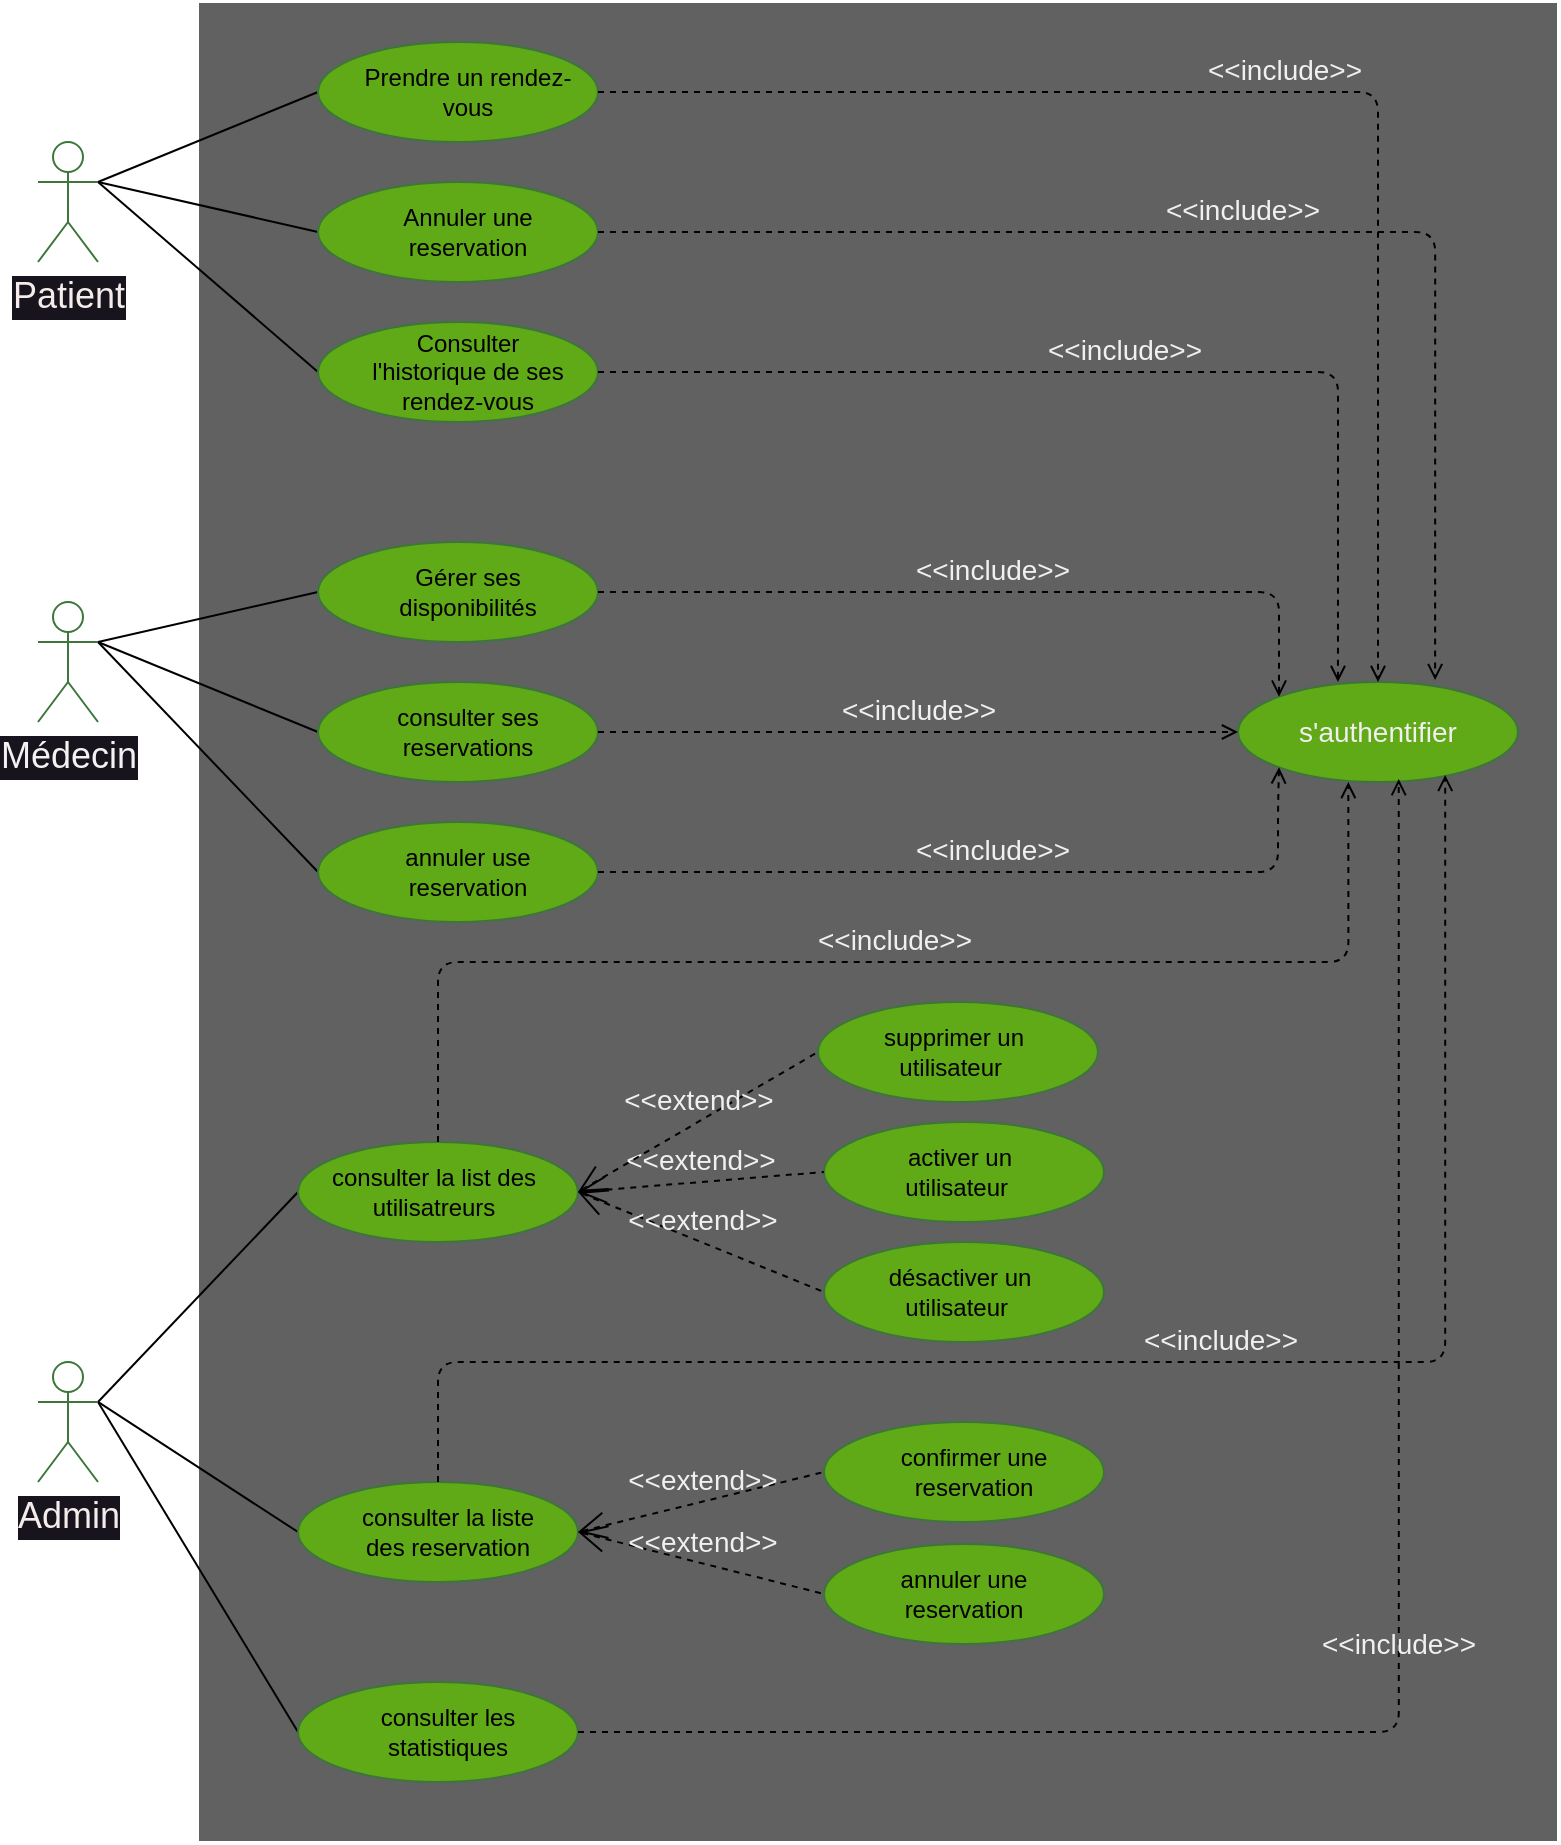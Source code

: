 <mxfile>
    <diagram id="lQzH2Jg5RDxM-J_LXCN1" name="Page-1">
        <mxGraphModel dx="480" dy="341" grid="1" gridSize="10" guides="1" tooltips="1" connect="1" arrows="1" fold="1" page="1" pageScale="1" pageWidth="850" pageHeight="1100" math="0" shadow="0">
            <root>
                <mxCell id="0"/>
                <mxCell id="1" parent="0"/>
                <mxCell id="2" value="" style="rounded=0;whiteSpace=wrap;html=1;fillColor=#616161;strokeColor=#FFFFFF;" parent="1" vertex="1">
                    <mxGeometry x="160" y="130" width="680" height="920" as="geometry"/>
                </mxCell>
                <mxCell id="6" value="" style="group" parent="1" vertex="1" connectable="0">
                    <mxGeometry x="680" y="470" width="140" height="50" as="geometry"/>
                </mxCell>
                <mxCell id="3" value="" style="ellipse;whiteSpace=wrap;html=1;fillColor=#60a917;fontColor=#ffffff;strokeColor=#3C763A;" parent="6" vertex="1">
                    <mxGeometry width="140" height="50" as="geometry"/>
                </mxCell>
                <mxCell id="4" value="&lt;font color=&quot;#f1efef&quot; style=&quot;font-size: 14px;&quot;&gt;s'authentifier&lt;/font&gt;" style="text;html=1;align=center;verticalAlign=middle;whiteSpace=wrap;rounded=0;" parent="6" vertex="1">
                    <mxGeometry x="20" y="15" width="100" height="20" as="geometry"/>
                </mxCell>
                <mxCell id="103" style="edgeStyle=none;html=1;exitX=1;exitY=0.333;exitDx=0;exitDy=0;exitPerimeter=0;entryX=0;entryY=0.5;entryDx=0;entryDy=0;fontSize=14;fontColor=#f1efef;endArrow=none;endFill=0;" parent="1" source="11" target="19" edge="1">
                    <mxGeometry relative="1" as="geometry"/>
                </mxCell>
                <mxCell id="104" style="edgeStyle=none;html=1;exitX=1;exitY=0.333;exitDx=0;exitDy=0;exitPerimeter=0;entryX=0;entryY=0.5;entryDx=0;entryDy=0;fontSize=14;fontColor=#f1efef;endArrow=none;endFill=0;" parent="1" source="11" target="16" edge="1">
                    <mxGeometry relative="1" as="geometry"/>
                </mxCell>
                <mxCell id="110" style="edgeStyle=none;html=1;exitX=1;exitY=0.333;exitDx=0;exitDy=0;exitPerimeter=0;entryX=0;entryY=0.5;entryDx=0;entryDy=0;fontSize=14;fontColor=#f1efef;endArrow=none;endFill=0;" parent="1" source="11" target="23" edge="1">
                    <mxGeometry relative="1" as="geometry"/>
                </mxCell>
                <mxCell id="11" value="&lt;font color=&quot;#f4ebeb&quot;&gt;Patient&lt;/font&gt;" style="shape=umlActor;verticalLabelPosition=bottom;verticalAlign=top;html=1;outlineConnect=0;labelBackgroundColor=#18141D;strokeColor=#3C763A;fontSize=18;fontColor=#2b0303;fillColor=#FFFFFF;" parent="1" vertex="1">
                    <mxGeometry x="80" y="200" width="30" height="60" as="geometry"/>
                </mxCell>
                <mxCell id="85" style="edgeStyle=none;html=1;exitX=1;exitY=0.333;exitDx=0;exitDy=0;exitPerimeter=0;entryX=0;entryY=0.5;entryDx=0;entryDy=0;fontSize=14;fontColor=#f1efef;endArrow=none;endFill=0;" parent="1" source="13" target="32" edge="1">
                    <mxGeometry relative="1" as="geometry"/>
                </mxCell>
                <mxCell id="86" style="edgeStyle=none;html=1;exitX=1;exitY=0.333;exitDx=0;exitDy=0;exitPerimeter=0;entryX=0;entryY=0.5;entryDx=0;entryDy=0;fontSize=14;fontColor=#f1efef;endArrow=none;endFill=0;" parent="1" source="13" target="48" edge="1">
                    <mxGeometry relative="1" as="geometry"/>
                </mxCell>
                <mxCell id="111" style="edgeStyle=none;html=1;exitX=1;exitY=0.333;exitDx=0;exitDy=0;exitPerimeter=0;entryX=0;entryY=0.5;entryDx=0;entryDy=0;fontSize=14;fontColor=#f1efef;endArrow=none;endFill=0;" parent="1" source="13" target="75" edge="1">
                    <mxGeometry relative="1" as="geometry"/>
                </mxCell>
                <mxCell id="13" value="&lt;font color=&quot;#f3f1f1&quot;&gt;Médecin&lt;/font&gt;" style="shape=umlActor;verticalLabelPosition=bottom;verticalAlign=top;html=1;outlineConnect=0;labelBackgroundColor=#18141D;strokeColor=#3C763A;fontSize=18;fontColor=#2b0303;fillColor=#FFFFFF;" parent="1" vertex="1">
                    <mxGeometry x="80" y="430" width="30" height="60" as="geometry"/>
                </mxCell>
                <mxCell id="50" style="edgeStyle=none;html=1;exitX=1;exitY=0.333;exitDx=0;exitDy=0;exitPerimeter=0;entryX=0;entryY=0.5;entryDx=0;entryDy=0;fontSize=14;fontColor=#f1efef;endArrow=none;endFill=0;" parent="1" source="14" target="44" edge="1">
                    <mxGeometry relative="1" as="geometry"/>
                </mxCell>
                <mxCell id="51" style="edgeStyle=none;html=1;exitX=1;exitY=0.333;exitDx=0;exitDy=0;exitPerimeter=0;fontSize=14;fontColor=#f1efef;entryX=0;entryY=0.5;entryDx=0;entryDy=0;endArrow=none;endFill=0;" parent="1" source="14" target="38" edge="1">
                    <mxGeometry relative="1" as="geometry">
                        <mxPoint x="210" y="829.714" as="targetPoint"/>
                    </mxGeometry>
                </mxCell>
                <mxCell id="60" style="edgeStyle=none;html=1;exitX=1;exitY=0.333;exitDx=0;exitDy=0;exitPerimeter=0;entryX=0;entryY=0.5;entryDx=0;entryDy=0;fontSize=14;fontColor=#f1efef;endArrow=none;endFill=0;" parent="1" source="14" target="41" edge="1">
                    <mxGeometry relative="1" as="geometry"/>
                </mxCell>
                <mxCell id="14" value="&lt;font color=&quot;#f4ebeb&quot;&gt;Admin&lt;/font&gt;" style="shape=umlActor;verticalLabelPosition=bottom;verticalAlign=top;html=1;outlineConnect=0;labelBackgroundColor=#18141D;strokeColor=#3C763A;fontSize=18;fontColor=#2b0303;fillColor=#FFFFFF;" parent="1" vertex="1">
                    <mxGeometry x="80" y="810" width="30" height="60" as="geometry"/>
                </mxCell>
                <mxCell id="15" value="" style="group" parent="1" vertex="1" connectable="0">
                    <mxGeometry x="220" y="150" width="140" height="50" as="geometry"/>
                </mxCell>
                <mxCell id="16" value="" style="ellipse;whiteSpace=wrap;html=1;fillColor=#60a917;fontColor=#ffffff;strokeColor=#3C763A;" parent="15" vertex="1">
                    <mxGeometry width="140" height="50" as="geometry"/>
                </mxCell>
                <mxCell id="17" value="Prendre un rendez-vous" style="text;html=1;align=center;verticalAlign=middle;whiteSpace=wrap;rounded=0;" parent="15" vertex="1">
                    <mxGeometry x="20" y="15" width="110" height="20" as="geometry"/>
                </mxCell>
                <mxCell id="18" value="" style="group" parent="1" vertex="1" connectable="0">
                    <mxGeometry x="220" y="290" width="140" height="50" as="geometry"/>
                </mxCell>
                <mxCell id="19" value="" style="ellipse;whiteSpace=wrap;html=1;fillColor=#60a917;fontColor=#ffffff;strokeColor=#3C763A;" parent="18" vertex="1">
                    <mxGeometry width="140" height="50" as="geometry"/>
                </mxCell>
                <mxCell id="20" value="Consulter l'historique de ses rendez-vous" style="text;html=1;align=center;verticalAlign=middle;whiteSpace=wrap;rounded=0;" parent="18" vertex="1">
                    <mxGeometry x="20" y="15" width="110" height="20" as="geometry"/>
                </mxCell>
                <mxCell id="22" value="" style="group" parent="1" vertex="1" connectable="0">
                    <mxGeometry x="220" y="220" width="140" height="50" as="geometry"/>
                </mxCell>
                <mxCell id="23" value="" style="ellipse;whiteSpace=wrap;html=1;fillColor=#60a917;fontColor=#ffffff;strokeColor=#3C763A;" parent="22" vertex="1">
                    <mxGeometry width="140" height="50" as="geometry"/>
                </mxCell>
                <mxCell id="24" value="Annuler une reservation" style="text;html=1;align=center;verticalAlign=middle;whiteSpace=wrap;rounded=0;" parent="22" vertex="1">
                    <mxGeometry x="20" y="15" width="110" height="20" as="geometry"/>
                </mxCell>
                <mxCell id="31" value="" style="group" parent="1" vertex="1" connectable="0">
                    <mxGeometry x="220" y="400" width="140" height="50" as="geometry"/>
                </mxCell>
                <mxCell id="32" value="" style="ellipse;whiteSpace=wrap;html=1;fillColor=#60a917;fontColor=#ffffff;strokeColor=#3C763A;" parent="31" vertex="1">
                    <mxGeometry width="140" height="50" as="geometry"/>
                </mxCell>
                <mxCell id="33" value="Gérer ses disponibilités" style="text;html=1;align=center;verticalAlign=middle;whiteSpace=wrap;rounded=0;" parent="31" vertex="1">
                    <mxGeometry x="20" y="15" width="110" height="20" as="geometry"/>
                </mxCell>
                <mxCell id="37" value="" style="group" parent="1" vertex="1" connectable="0">
                    <mxGeometry x="210" y="700" width="140" height="50" as="geometry"/>
                </mxCell>
                <mxCell id="38" value="" style="ellipse;whiteSpace=wrap;html=1;fillColor=#60a917;fontColor=#ffffff;strokeColor=#3C763A;" parent="37" vertex="1">
                    <mxGeometry width="140" height="50" as="geometry"/>
                </mxCell>
                <mxCell id="39" value="consulter la list des utilisatreurs" style="text;html=1;align=center;verticalAlign=middle;whiteSpace=wrap;rounded=0;" parent="37" vertex="1">
                    <mxGeometry x="13" y="17" width="110" height="15" as="geometry"/>
                </mxCell>
                <mxCell id="40" value="" style="group" parent="1" vertex="1" connectable="0">
                    <mxGeometry x="210" y="870" width="140" height="50" as="geometry"/>
                </mxCell>
                <mxCell id="41" value="" style="ellipse;whiteSpace=wrap;html=1;fillColor=#60a917;fontColor=#ffffff;strokeColor=#3C763A;" parent="40" vertex="1">
                    <mxGeometry width="140" height="50" as="geometry"/>
                </mxCell>
                <mxCell id="42" value="consulter la liste des reservation" style="text;html=1;align=center;verticalAlign=middle;whiteSpace=wrap;rounded=0;" parent="40" vertex="1">
                    <mxGeometry x="20" y="15" width="110" height="20" as="geometry"/>
                </mxCell>
                <mxCell id="43" value="" style="group" parent="1" vertex="1" connectable="0">
                    <mxGeometry x="210" y="970" width="140" height="50" as="geometry"/>
                </mxCell>
                <mxCell id="44" value="" style="ellipse;whiteSpace=wrap;html=1;fillColor=#60a917;fontColor=#ffffff;strokeColor=#3C763A;" parent="43" vertex="1">
                    <mxGeometry width="140" height="50" as="geometry"/>
                </mxCell>
                <mxCell id="45" value="consulter les statistiques" style="text;html=1;align=center;verticalAlign=middle;whiteSpace=wrap;rounded=0;" parent="43" vertex="1">
                    <mxGeometry x="20" y="15" width="110" height="20" as="geometry"/>
                </mxCell>
                <mxCell id="47" value="" style="group" parent="1" vertex="1" connectable="0">
                    <mxGeometry x="220" y="470" width="140" height="50" as="geometry"/>
                </mxCell>
                <mxCell id="48" value="" style="ellipse;whiteSpace=wrap;html=1;fillColor=#60a917;fontColor=#ffffff;strokeColor=#3C763A;" parent="47" vertex="1">
                    <mxGeometry width="140" height="50" as="geometry"/>
                </mxCell>
                <mxCell id="49" value="consulter ses reservations" style="text;html=1;align=center;verticalAlign=middle;whiteSpace=wrap;rounded=0;" parent="47" vertex="1">
                    <mxGeometry x="20" y="15" width="110" height="20" as="geometry"/>
                </mxCell>
                <mxCell id="67" value="" style="group" parent="1" vertex="1" connectable="0">
                    <mxGeometry x="473" y="840" width="140" height="50" as="geometry"/>
                </mxCell>
                <mxCell id="68" value="" style="ellipse;whiteSpace=wrap;html=1;fillColor=#60a917;fontColor=#ffffff;strokeColor=#3C763A;" parent="67" vertex="1">
                    <mxGeometry width="140" height="50" as="geometry"/>
                </mxCell>
                <mxCell id="69" value="confirmer une reservation" style="text;html=1;align=center;verticalAlign=middle;whiteSpace=wrap;rounded=0;" parent="67" vertex="1">
                    <mxGeometry x="20" y="15" width="110" height="20" as="geometry"/>
                </mxCell>
                <mxCell id="70" value="" style="group" parent="1" vertex="1" connectable="0">
                    <mxGeometry x="473" y="901" width="140" height="50" as="geometry"/>
                </mxCell>
                <mxCell id="71" value="" style="ellipse;whiteSpace=wrap;html=1;fillColor=#60a917;fontColor=#ffffff;strokeColor=#3C763A;" parent="70" vertex="1">
                    <mxGeometry width="140" height="50" as="geometry"/>
                </mxCell>
                <mxCell id="72" value="annuler une reservation" style="text;html=1;align=center;verticalAlign=middle;whiteSpace=wrap;rounded=0;" parent="70" vertex="1">
                    <mxGeometry x="15" y="15" width="110" height="20" as="geometry"/>
                </mxCell>
                <mxCell id="74" value="" style="group" parent="1" vertex="1" connectable="0">
                    <mxGeometry x="220" y="540" width="140" height="50" as="geometry"/>
                </mxCell>
                <mxCell id="75" value="" style="ellipse;whiteSpace=wrap;html=1;fillColor=#60a917;fontColor=#ffffff;strokeColor=#3C763A;" parent="74" vertex="1">
                    <mxGeometry width="140" height="50" as="geometry"/>
                </mxCell>
                <mxCell id="76" value="annuler use reservation" style="text;html=1;align=center;verticalAlign=middle;whiteSpace=wrap;rounded=0;" parent="74" vertex="1">
                    <mxGeometry x="20" y="15" width="110" height="20" as="geometry"/>
                </mxCell>
                <mxCell id="77" value="" style="group" parent="1" vertex="1" connectable="0">
                    <mxGeometry x="473" y="690" width="140" height="50" as="geometry"/>
                </mxCell>
                <mxCell id="78" value="" style="ellipse;whiteSpace=wrap;html=1;fillColor=#60a917;fontColor=#ffffff;strokeColor=#3C763A;" parent="77" vertex="1">
                    <mxGeometry width="140" height="50" as="geometry"/>
                </mxCell>
                <mxCell id="79" value="activer un utilisateur&amp;nbsp;" style="text;html=1;align=center;verticalAlign=middle;whiteSpace=wrap;rounded=0;" parent="77" vertex="1">
                    <mxGeometry x="13" y="17" width="110" height="15" as="geometry"/>
                </mxCell>
                <mxCell id="81" value="" style="group" parent="1" vertex="1" connectable="0">
                    <mxGeometry x="473" y="750" width="140" height="50" as="geometry"/>
                </mxCell>
                <mxCell id="82" value="" style="ellipse;whiteSpace=wrap;html=1;fillColor=#60a917;fontColor=#ffffff;strokeColor=#3C763A;" parent="81" vertex="1">
                    <mxGeometry width="140" height="50" as="geometry"/>
                </mxCell>
                <mxCell id="83" value="désactiver un utilisateur&amp;nbsp;" style="text;html=1;align=center;verticalAlign=middle;whiteSpace=wrap;rounded=0;" parent="81" vertex="1">
                    <mxGeometry x="13" y="17" width="110" height="15" as="geometry"/>
                </mxCell>
                <mxCell id="98" value="&amp;lt;&amp;lt;extend&amp;gt;&amp;gt;" style="edgeStyle=none;html=1;startArrow=open;endArrow=none;startSize=12;verticalAlign=bottom;dashed=1;labelBackgroundColor=none;fontSize=14;fontColor=#f1efef;exitX=1;exitY=0.5;exitDx=0;exitDy=0;entryX=0;entryY=0.5;entryDx=0;entryDy=0;" parent="1" source="38" target="78" edge="1">
                    <mxGeometry width="160" relative="1" as="geometry">
                        <mxPoint x="370" y="610" as="sourcePoint"/>
                        <mxPoint x="480" y="610" as="targetPoint"/>
                    </mxGeometry>
                </mxCell>
                <mxCell id="99" value="&amp;lt;&amp;lt;extend&amp;gt;&amp;gt;" style="edgeStyle=none;html=1;startArrow=open;endArrow=none;startSize=12;verticalAlign=bottom;dashed=1;labelBackgroundColor=none;fontSize=14;fontColor=#f1efef;exitX=1;exitY=0.5;exitDx=0;exitDy=0;entryX=0;entryY=0.5;entryDx=0;entryDy=0;" parent="1" source="38" target="82" edge="1">
                    <mxGeometry width="160" relative="1" as="geometry">
                        <mxPoint x="360" y="735" as="sourcePoint"/>
                        <mxPoint x="483" y="705" as="targetPoint"/>
                    </mxGeometry>
                </mxCell>
                <mxCell id="101" value="&amp;lt;&amp;lt;extend&amp;gt;&amp;gt;" style="edgeStyle=none;html=1;startArrow=open;endArrow=none;startSize=12;verticalAlign=bottom;dashed=1;labelBackgroundColor=none;fontSize=14;fontColor=#f1efef;exitX=1;exitY=0.5;exitDx=0;exitDy=0;entryX=0;entryY=0.5;entryDx=0;entryDy=0;" parent="1" source="41" target="71" edge="1">
                    <mxGeometry width="160" relative="1" as="geometry">
                        <mxPoint x="360" y="825" as="sourcePoint"/>
                        <mxPoint x="483" y="865" as="targetPoint"/>
                    </mxGeometry>
                </mxCell>
                <mxCell id="102" value="&amp;lt;&amp;lt;extend&amp;gt;&amp;gt;" style="edgeStyle=none;html=1;startArrow=open;endArrow=none;startSize=12;verticalAlign=bottom;dashed=1;labelBackgroundColor=none;fontSize=14;fontColor=#f1efef;exitX=1;exitY=0.5;exitDx=0;exitDy=0;entryX=0;entryY=0.5;entryDx=0;entryDy=0;" parent="1" source="41" target="68" edge="1">
                    <mxGeometry width="160" relative="1" as="geometry">
                        <mxPoint x="360" y="905" as="sourcePoint"/>
                        <mxPoint x="483" y="936" as="targetPoint"/>
                    </mxGeometry>
                </mxCell>
                <mxCell id="114" value="&amp;lt;&amp;lt;include&amp;gt;&amp;gt;" style="html=1;verticalAlign=bottom;labelBackgroundColor=none;endArrow=open;endFill=0;dashed=1;fontSize=14;fontColor=#f1efef;edgeStyle=orthogonalEdgeStyle;exitX=1;exitY=0.5;exitDx=0;exitDy=0;entryX=0.5;entryY=0;entryDx=0;entryDy=0;" parent="1" source="16" target="3" edge="1">
                    <mxGeometry width="160" relative="1" as="geometry">
                        <mxPoint x="480" y="300" as="sourcePoint"/>
                        <mxPoint x="640" y="300" as="targetPoint"/>
                    </mxGeometry>
                </mxCell>
                <mxCell id="115" value="&amp;lt;&amp;lt;include&amp;gt;&amp;gt;" style="html=1;verticalAlign=bottom;labelBackgroundColor=none;endArrow=open;endFill=0;dashed=1;fontSize=14;fontColor=#f1efef;edgeStyle=orthogonalEdgeStyle;exitX=1;exitY=0.5;exitDx=0;exitDy=0;entryX=0.704;entryY=-0.019;entryDx=0;entryDy=0;entryPerimeter=0;" parent="1" source="23" target="3" edge="1">
                    <mxGeometry width="160" relative="1" as="geometry">
                        <mxPoint x="360.0" y="185.0" as="sourcePoint"/>
                        <mxPoint x="760" y="480" as="targetPoint"/>
                    </mxGeometry>
                </mxCell>
                <mxCell id="116" value="&amp;lt;&amp;lt;include&amp;gt;&amp;gt;" style="html=1;verticalAlign=bottom;labelBackgroundColor=none;endArrow=open;endFill=0;dashed=1;fontSize=14;fontColor=#f1efef;edgeStyle=orthogonalEdgeStyle;exitX=1;exitY=0.5;exitDx=0;exitDy=0;entryX=0.357;entryY=0;entryDx=0;entryDy=0;entryPerimeter=0;" parent="1" source="19" target="3" edge="1">
                    <mxGeometry width="160" relative="1" as="geometry">
                        <mxPoint x="370.0" y="255" as="sourcePoint"/>
                        <mxPoint x="788.56" y="479.05" as="targetPoint"/>
                    </mxGeometry>
                </mxCell>
                <mxCell id="118" value="&amp;lt;&amp;lt;include&amp;gt;&amp;gt;" style="html=1;verticalAlign=bottom;labelBackgroundColor=none;endArrow=open;endFill=0;dashed=1;fontSize=14;fontColor=#f1efef;edgeStyle=orthogonalEdgeStyle;exitX=1;exitY=0.5;exitDx=0;exitDy=0;entryX=0;entryY=0;entryDx=0;entryDy=0;" parent="1" source="32" target="3" edge="1">
                    <mxGeometry width="160" relative="1" as="geometry">
                        <mxPoint x="370.0" y="325" as="sourcePoint"/>
                        <mxPoint x="739.98" y="480" as="targetPoint"/>
                    </mxGeometry>
                </mxCell>
                <mxCell id="119" value="&amp;lt;&amp;lt;include&amp;gt;&amp;gt;" style="html=1;verticalAlign=bottom;labelBackgroundColor=none;endArrow=open;endFill=0;dashed=1;fontSize=14;fontColor=#f1efef;edgeStyle=orthogonalEdgeStyle;exitX=1;exitY=0.5;exitDx=0;exitDy=0;entryX=0;entryY=1;entryDx=0;entryDy=0;" parent="1" source="75" target="3" edge="1">
                    <mxGeometry width="160" relative="1" as="geometry">
                        <mxPoint x="370.0" y="435" as="sourcePoint"/>
                        <mxPoint x="710.419" y="487.352" as="targetPoint"/>
                        <Array as="points">
                            <mxPoint x="700" y="565"/>
                            <mxPoint x="700" y="533"/>
                        </Array>
                    </mxGeometry>
                </mxCell>
                <mxCell id="120" value="&amp;lt;&amp;lt;include&amp;gt;&amp;gt;" style="html=1;verticalAlign=bottom;labelBackgroundColor=none;endArrow=open;endFill=0;dashed=1;fontSize=14;fontColor=#f1efef;edgeStyle=orthogonalEdgeStyle;exitX=1;exitY=0.5;exitDx=0;exitDy=0;entryX=0;entryY=0.5;entryDx=0;entryDy=0;" parent="1" source="48" target="3" edge="1">
                    <mxGeometry width="160" relative="1" as="geometry">
                        <mxPoint x="370.0" y="435" as="sourcePoint"/>
                        <mxPoint x="710.419" y="487.352" as="targetPoint"/>
                    </mxGeometry>
                </mxCell>
                <mxCell id="121" value="&amp;lt;&amp;lt;include&amp;gt;&amp;gt;" style="html=1;verticalAlign=bottom;labelBackgroundColor=none;endArrow=open;endFill=0;dashed=1;fontSize=14;fontColor=#f1efef;edgeStyle=orthogonalEdgeStyle;exitX=0.5;exitY=0;exitDx=0;exitDy=0;entryX=0.394;entryY=1;entryDx=0;entryDy=0;entryPerimeter=0;" parent="1" source="38" target="3" edge="1">
                    <mxGeometry width="160" relative="1" as="geometry">
                        <mxPoint x="370.0" y="575.0" as="sourcePoint"/>
                        <mxPoint x="730" y="520" as="targetPoint"/>
                        <Array as="points">
                            <mxPoint x="280" y="610"/>
                            <mxPoint x="735" y="610"/>
                        </Array>
                    </mxGeometry>
                </mxCell>
                <mxCell id="123" value="&amp;lt;&amp;lt;include&amp;gt;&amp;gt;" style="html=1;verticalAlign=bottom;labelBackgroundColor=none;endArrow=open;endFill=0;dashed=1;fontSize=14;fontColor=#f1efef;edgeStyle=orthogonalEdgeStyle;exitX=0.5;exitY=0;exitDx=0;exitDy=0;entryX=0.74;entryY=0.929;entryDx=0;entryDy=0;entryPerimeter=0;" parent="1" source="41" target="3" edge="1">
                    <mxGeometry x="0.051" width="160" relative="1" as="geometry">
                        <mxPoint x="290" y="710" as="sourcePoint"/>
                        <mxPoint x="745.16" y="550" as="targetPoint"/>
                        <Array as="points">
                            <mxPoint x="280" y="810"/>
                            <mxPoint x="784" y="810"/>
                        </Array>
                        <mxPoint as="offset"/>
                    </mxGeometry>
                </mxCell>
                <mxCell id="124" value="&amp;lt;&amp;lt;include&amp;gt;&amp;gt;" style="html=1;verticalAlign=bottom;labelBackgroundColor=none;endArrow=open;endFill=0;dashed=1;fontSize=14;fontColor=#f1efef;edgeStyle=orthogonalEdgeStyle;exitX=1;exitY=0.5;exitDx=0;exitDy=0;entryX=0.574;entryY=0.971;entryDx=0;entryDy=0;entryPerimeter=0;" parent="1" source="44" target="3" edge="1">
                    <mxGeometry width="160" relative="1" as="geometry">
                        <mxPoint x="290" y="880" as="sourcePoint"/>
                        <mxPoint x="793.6" y="546.45" as="targetPoint"/>
                        <Array as="points">
                            <mxPoint x="760" y="995"/>
                        </Array>
                    </mxGeometry>
                </mxCell>
                <mxCell id="125" value="" style="group" vertex="1" connectable="0" parent="1">
                    <mxGeometry x="470" y="630" width="140" height="50" as="geometry"/>
                </mxCell>
                <mxCell id="126" value="" style="ellipse;whiteSpace=wrap;html=1;fillColor=#60a917;fontColor=#ffffff;strokeColor=#3C763A;" vertex="1" parent="125">
                    <mxGeometry width="140" height="50" as="geometry"/>
                </mxCell>
                <mxCell id="127" value="supprimer un utilisateur&amp;nbsp;" style="text;html=1;align=center;verticalAlign=middle;whiteSpace=wrap;rounded=0;" vertex="1" parent="125">
                    <mxGeometry x="13" y="17" width="110" height="15" as="geometry"/>
                </mxCell>
                <mxCell id="128" value="&amp;lt;&amp;lt;extend&amp;gt;&amp;gt;" style="edgeStyle=none;html=1;startArrow=open;endArrow=none;startSize=12;verticalAlign=bottom;dashed=1;labelBackgroundColor=none;fontSize=14;fontColor=#f1efef;exitX=1;exitY=0.5;exitDx=0;exitDy=0;entryX=0;entryY=0.5;entryDx=0;entryDy=0;" edge="1" parent="1" target="126" source="38">
                    <mxGeometry width="160" relative="1" as="geometry">
                        <mxPoint x="360" y="685" as="sourcePoint"/>
                        <mxPoint x="490" y="570" as="targetPoint"/>
                    </mxGeometry>
                </mxCell>
            </root>
        </mxGraphModel>
    </diagram>
</mxfile>